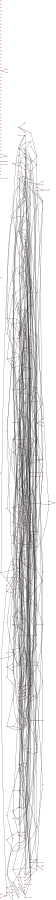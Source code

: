 graph unix {
	graph [ dpi = 300 ];
	node [shape=point];
	node [fillcolor=red];
	size="6,6";
	rankdir="LR";

	0
	1
	2
	3
	4
	5
	6
	7
	8
	9
	10
	11
	12
	13
	14
	15
	16
	17
	18
	19
	20
	21
	22
	23
	24
	25
	26
	27
	28
	29
	30
	31
	32
	33
	34
	35
	36
	37
	38
	39
	40
	41
	42
	43
	44
	45
	46
	47
	48
	49
	50
	51
	52
	53
	54
	55
	56
	57
	58
	59
	60
	61
	62
	63
	64
	65
	66
	67
	68
	69
	70
	71
	72
	73
	74
	75
	76
	77
	78
	79
	80
	81
	82
	83
	84
	85
	86
	87
	88
	89
	90
	91
	92
	93
	94
	95
	96
	97
	98
	99
	100
	101
	102
	103
	104
	105
	106
	107
	108
	109
	110
	111
	112
	113
	114
	115
	116
	117
	118
	119
	120
	121
	122
	123
	124
	125
	126
	127
	128
	129
	130
	131
	132
	133
	134
	135
	136
	137
	138
	139
	140
	141
	142
	143
	144
	145
	146
	147
	148
	149
	150
	151
	152
	153
	154
	155
	156
	157
	158
	159
	160
	161
	162
	163
	164
	165
	166
	167
	168
	169
	170
	171
	172
	173
	174
	175
	176
	177
	178
	179
	180
	181
	182
	183
	184
	185
	186
	187
	188
	189
	190
	191
	192
	193
	194
	195
	196
	197
	198
	199
	200
	201
	202
	203
	204
	205
	206
	207
	208
	209
	210
	211
	212
	213
	214
	215
	216
	217
	218
	219
	220
	221
	222
	223
	224
	225
	226
	227
	228
	229
	230
	231
	232
	233
	234
	235
	236
	237
	238
	239
	240
	241
	242
	243
	244
	245
	246
	247
	248
	249
	250
	251
	252
	253
	254
	255
	256
	257
	258
	259
	260
	261
	262
	263
	264
	265
	266
	267
	268
	269
	270
	271
	272
	273
	274
	275
	276
	277
	278
	279
	280
	281
	282
	283
	284
	285
	286
	287
	288
	289
	290
	291
	292
	293
	294
	295
	296
	297
	298
	299
	300
	301
	302
	303
	304
	305
	306
	307
	308
	309
	310
	311
	312
	313
	314
	315
	316
	317
	318
	319
	320
	321
	322
	323
	324
	325
	326
	327
	328
	329
	330
	331
	332
	333
	334
	335
	336
	337
	338
	339
	340
	341
	342
	343
	344
	345
	346
	347
	348
	349
	350
	351
	352
	353
	354
	355
	356
	357
	358
	359
	360
	361
	362
	363
	364
	365
	366
	367
	368
	369
	370
	371
	372
	373
	374
	375
	376
	377
	378
	379
	380
	381
	382
	383
	384
	385
	386
	387
	388
	389
	390
	391
	392
	393
	394
	395
	396
	397
	398
	399
	400
	401
	402
	403
	404
	405
	406
	407
	408
	409
	410
	411
	412
	413
	414
	415
	416
	417
	418
	419
	420
	421
	422
	423
	424
	425
	426
	427
	428
	429
	430
	431
	432
	433
	434
	435
	436
	437
	438
	439
	440
	441
	442
	443
	444
	445
	446
	447
	448
	449
	450
	451
	452
	453
	454
	455
	456
	457
	458
	459
	460
	461
	462
	463
	464
	465
	466
	467
	468
	469
	470
	471
	472
	473
	474
	475
	476
	477
	478
	479
	480
	481
	482
	483
	484
	485
	486
	487
	488
	489
	490
	491
	492
	493
	494
	495
	496
	497
	498
	499
	0 -- 314
	0 -- 481
	1 -- 394
	1 -- 433
	2 -- 187
	2 -- 465
	3 -- 161
	3 -- 211
	3 -- 217
	3 -- 300
	4 -- 120
	4 -- 173
	5 -- 199
	5 -- 203
	5 -- 250
	5 -- 301
	6 -- 160
	6 -- 251
	6 -- 271
	7 -- 66
	7 -- 350
	8 -- 105
	8 -- 239
	9 -- 280
	9 -- 359
	9 -- 364
	10 -- 109
	11 -- 227
	11 -- 273
	11 -- 400
	12 -- 38
	12 -- 56
	12 -- 129
	12 -- 253
	13 -- 214
	14 -- 91
	14 -- 333
	15 -- 27
	15 -- 195
	17 -- 108
	17 -- 159
	17 -- 253
	17 -- 490
	18 -- 141
	18 -- 220
	19 -- 180
	19 -- 218
	19 -- 334
	19 -- 365
	20 -- 65
	21 -- 61
	21 -- 192
	21 -- 195
	21 -- 197
	21 -- 445
	22 -- 76
	22 -- 226
	22 -- 278
	23 -- 92
	23 -- 235
	23 -- 407
	23 -- 492
	25 -- 326
	25 -- 352
	26 -- 99
	27 -- 85
	27 -- 146
	27 -- 301
	27 -- 343
	28 -- 71
	28 -- 84
	28 -- 174
	28 -- 179
	28 -- 328
	29 -- 70
	29 -- 142
	29 -- 373
	29 -- 380
	29 -- 392
	30 -- 69
	30 -- 90
	30 -- 125
	30 -- 499
	31 -- 115
	31 -- 484
	31 -- 496
	32 -- 168
	32 -- 173
	32 -- 331
	33 -- 202
	33 -- 266
	33 -- 442
	34 -- 46
	34 -- 152
	35 -- 467
	36 -- 154
	36 -- 185
	36 -- 412
	36 -- 460
	36 -- 477
	38 -- 114
	38 -- 179
	38 -- 373
	38 -- 392
	39 -- 70
	39 -- 152
	39 -- 198
	39 -- 203
	40 -- 119
	40 -- 223
	40 -- 324
	41 -- 223
	42 -- 291
	42 -- 462
	43 -- 103
	43 -- 164
	43 -- 268
	46 -- 128
	46 -- 138
	46 -- 329
	46 -- 457
	47 -- 54
	47 -- 145
	48 -- 205
	48 -- 400
	48 -- 436
	49 -- 177
	49 -- 248
	50 -- 255
	50 -- 473
	51 -- 170
	51 -- 256
	52 -- 117
	52 -- 365
	52 -- 469
	53 -- 203
	53 -- 358
	54 -- 155
	54 -- 371
	55 -- 61
	55 -- 144
	56 -- 476
	57 -- 140
	57 -- 341
	57 -- 479
	58 -- 495
	59 -- 259
	59 -- 266
	59 -- 304
	59 -- 365
	60 -- 84
	60 -- 237
	60 -- 253
	60 -- 367
	60 -- 481
	61 -- 140
	61 -- 158
	61 -- 386
	62 -- 113
	62 -- 273
	62 -- 306
	63 -- 85
	63 -- 211
	63 -- 228
	63 -- 282
	64 -- 280
	64 -- 486
	65 -- 185
	65 -- 421
	65 -- 434
	66 -- 98
	66 -- 163
	67 -- 123
	68 -- 374
	69 -- 170
	69 -- 196
	69 -- 276
	69 -- 290
	69 -- 437
	70 -- 127
	70 -- 343
	70 -- 344
	72 -- 290
	73 -- 449
	74 -- 171
	74 -- 234
	74 -- 325
	75 -- 85
	75 -- 274
	75 -- 303
	76 -- 270
	76 -- 450
	77 -- 88
	77 -- 206
	77 -- 260
	77 -- 374
	78 -- 462
	79 -- 229
	80 -- 200
	80 -- 391
	80 -- 490
	81 -- 258
	81 -- 485
	82 -- 161
	82 -- 345
	82 -- 352
	82 -- 377
	83 -- 84
	83 -- 347
	85 -- 108
	85 -- 139
	86 -- 131
	87 -- 146
	87 -- 203
	88 -- 175
	88 -- 283
	88 -- 442
	89 -- 169
	89 -- 258
	89 -- 350
	89 -- 363
	90 -- 281
	90 -- 468
	90 -- 479
	91 -- 179
	91 -- 345
	93 -- 142
	94 -- 495
	95 -- 165
	95 -- 259
	95 -- 425
	96 -- 259
	96 -- 293
	96 -- 385
	96 -- 471
	98 -- 180
	98 -- 249
	98 -- 359
	99 -- 161
	99 -- 378
	100 -- 335
	100 -- 384
	101 -- 196
	101 -- 367
	102 -- 146
	102 -- 306
	102 -- 419
	104 -- 184
	104 -- 226
	104 -- 364
	104 -- 431
	104 -- 458
	104 -- 484
	105 -- 302
	107 -- 436
	107 -- 492
	108 -- 290
	108 -- 419
	108 -- 451
	109 -- 400
	109 -- 489
	110 -- 114
	110 -- 125
	110 -- 139
	112 -- 226
	113 -- 149
	113 -- 172
	114 -- 312
	114 -- 443
	115 -- 116
	115 -- 142
	115 -- 161
	115 -- 250
	115 -- 402
	117 -- 342
	117 -- 355
	118 -- 227
	118 -- 442
	119 -- 255
	121 -- 153
	121 -- 167
	121 -- 401
	121 -- 470
	124 -- 178
	125 -- 177
	125 -- 196
	126 -- 303
	127 -- 170
	127 -- 375
	128 -- 364
	128 -- 498
	129 -- 358
	129 -- 361
	130 -- 131
	130 -- 132
	130 -- 188
	130 -- 282
	130 -- 361
	130 -- 375
	130 -- 408
	131 -- 279
	131 -- 463
	131 -- 492
	132 -- 253
	132 -- 451
	133 -- 455
	133 -- 462
	134 -- 488
	135 -- 410
	135 -- 465
	137 -- 260
	137 -- 340
	138 -- 146
	138 -- 172
	138 -- 460
	138 -- 481
	140 -- 318
	141 -- 205
	143 -- 311
	143 -- 329
	143 -- 489
	144 -- 165
	144 -- 320
	145 -- 146
	145 -- 336
	146 -- 417
	146 -- 476
	147 -- 360
	148 -- 315
	149 -- 355
	149 -- 462
	151 -- 161
	151 -- 168
	152 -- 226
	152 -- 409
	154 -- 204
	154 -- 442
	155 -- 211
	155 -- 325
	156 -- 300
	156 -- 339
	157 -- 406
	157 -- 463
	159 -- 311
	159 -- 332
	160 -- 455
	161 -- 276
	162 -- 255
	164 -- 298
	164 -- 466
	164 -- 474
	166 -- 262
	166 -- 387
	166 -- 434
	169 -- 318
	169 -- 482
	171 -- 201
	171 -- 308
	172 -- 282
	172 -- 377
	173 -- 265
	174 -- 324
	174 -- 327
	174 -- 366
	174 -- 407
	174 -- 468
	175 -- 332
	175 -- 335
	175 -- 407
	177 -- 349
	177 -- 499
	178 -- 434
	180 -- 352
	180 -- 471
	181 -- 363
	181 -- 379
	182 -- 475
	184 -- 318
	184 -- 360
	184 -- 431
	185 -- 422
	185 -- 453
	185 -- 496
	186 -- 244
	186 -- 329
	187 -- 464
	188 -- 294
	190 -- 212
	190 -- 226
	190 -- 303
	191 -- 229
	192 -- 304
	192 -- 336
	193 -- 377
	194 -- 244
	194 -- 282
	194 -- 436
	194 -- 480
	195 -- 344
	195 -- 482
	196 -- 278
	196 -- 311
	197 -- 227
	198 -- 244
	199 -- 309
	199 -- 373
	201 -- 311
	201 -- 327
	201 -- 365
	201 -- 430
	201 -- 434
	202 -- 394
	203 -- 383
	203 -- 404
	204 -- 413
	205 -- 459
	206 -- 403
	207 -- 223
	208 -- 214
	208 -- 304
	208 -- 347
	208 -- 369
	208 -- 389
	208 -- 439
	209 -- 417
	210 -- 411
	211 -- 283
	211 -- 360
	211 -- 428
	212 -- 220
	212 -- 294
	214 -- 381
	214 -- 420
	214 -- 492
	216 -- 459
	218 -- 380
	218 -- 456
	219 -- 448
	219 -- 477
	220 -- 274
	221 -- 477
	221 -- 480
	222 -- 254
	222 -- 402
	222 -- 476
	227 -- 298
	227 -- 342
	228 -- 339
	230 -- 244
	230 -- 322
	230 -- 343
	231 -- 430
	232 -- 471
	234 -- 373
	235 -- 259
	235 -- 382
	238 -- 353
	238 -- 382
	238 -- 482
	239 -- 470
	243 -- 484
	244 -- 324
	248 -- 488
	250 -- 437
	250 -- 439
	253 -- 463
	255 -- 303
	256 -- 394
	256 -- 459
	256 -- 492
	258 -- 315
	259 -- 288
	259 -- 294
	259 -- 331
	261 -- 304
	262 -- 495
	263 -- 382
	264 -- 290
	265 -- 435
	266 -- 298
	266 -- 376
	267 -- 496
	269 -- 294
	270 -- 295
	271 -- 450
	273 -- 300
	273 -- 443
	274 -- 334
	275 -- 277
	275 -- 351
	276 -- 341
	276 -- 439
	278 -- 340
	278 -- 432
	279 -- 368
	279 -- 413
	279 -- 444
	283 -- 382
	283 -- 423
	285 -- 412
	287 -- 327
	288 -- 337
	288 -- 403
	290 -- 394
	291 -- 309
	292 -- 463
	295 -- 456
	296 -- 385
	296 -- 480
	296 -- 482
	297 -- 308
	297 -- 425
	300 -- 323
	300 -- 412
	301 -- 321
	302 -- 479
	303 -- 358
	304 -- 397
	304 -- 411
	305 -- 352
	306 -- 475
	308 -- 356
	311 -- 412
	311 -- 414
	312 -- 360
	312 -- 459
	313 -- 406
	314 -- 405
	314 -- 458
	320 -- 448
	323 -- 403
	323 -- 477
	324 -- 325
	324 -- 389
	324 -- 493
	325 -- 337
	325 -- 385
	325 -- 435
	325 -- 437
	325 -- 499
	328 -- 409
	330 -- 371
	330 -- 461
	331 -- 395
	331 -- 463
	332 -- 359
	332 -- 393
	332 -- 418
	332 -- 455
	334 -- 342
	334 -- 377
	334 -- 493
	336 -- 362
	336 -- 446
	338 -- 422
	338 -- 442
	339 -- 475
	340 -- 404
	342 -- 404
	343 -- 369
	347 -- 425
	349 -- 385
	353 -- 401
	355 -- 404
	356 -- 416
	357 -- 424
	357 -- 471
	359 -- 372
	359 -- 395
	359 -- 441
	360 -- 456
	360 -- 493
	362 -- 442
	366 -- 451
	370 -- 469
	371 -- 469
	371 -- 489
	374 -- 442
	377 -- 414
	377 -- 433
	377 -- 461
	378 -- 439
	381 -- 433
	381 -- 470
	381 -- 486
	385 -- 410
	386 -- 411
	387 -- 468
	390 -- 493
	393 -- 417
	394 -- 463
	396 -- 473
	399 -- 456
	401 -- 459
	401 -- 469
	401 -- 498
	402 -- 452
	402 -- 475
	405 -- 460
	406 -- 487
	407 -- 477
	409 -- 421
	414 -- 416
	415 -- 426
	417 -- 421
	420 -- 477
	421 -- 426
	428 -- 440
	430 -- 481
	434 -- 465
	434 -- 497
	436 -- 476
	438 -- 455
	440 -- 447
	442 -- 488
	445 -- 496
	450 -- 456
	452 -- 497
	456 -- 496
	457 -- 458
	458 -- 477
	469 -- 472
	471 -- 497
	472 -- 490
	474 -- 489
}
